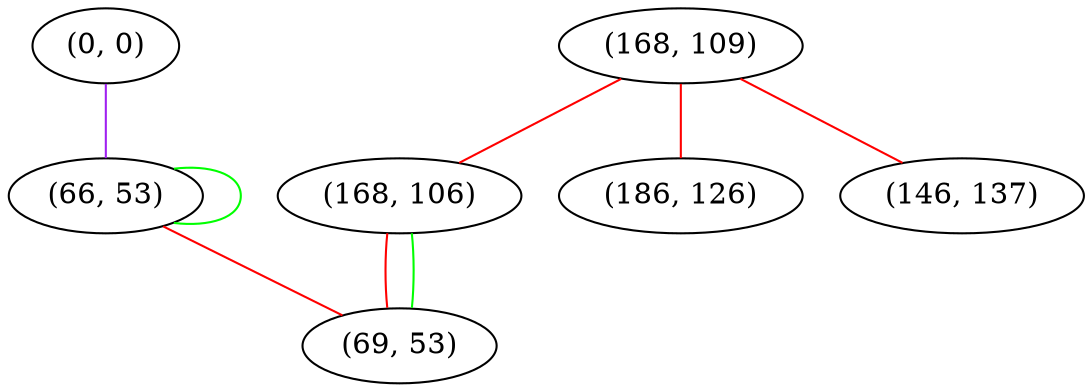 graph "" {
"(0, 0)";
"(168, 109)";
"(66, 53)";
"(168, 106)";
"(186, 126)";
"(69, 53)";
"(146, 137)";
"(0, 0)" -- "(66, 53)"  [color=purple, key=0, weight=4];
"(168, 109)" -- "(186, 126)"  [color=red, key=0, weight=1];
"(168, 109)" -- "(168, 106)"  [color=red, key=0, weight=1];
"(168, 109)" -- "(146, 137)"  [color=red, key=0, weight=1];
"(66, 53)" -- "(66, 53)"  [color=green, key=0, weight=2];
"(66, 53)" -- "(69, 53)"  [color=red, key=0, weight=1];
"(168, 106)" -- "(69, 53)"  [color=red, key=0, weight=1];
"(168, 106)" -- "(69, 53)"  [color=green, key=1, weight=2];
}
